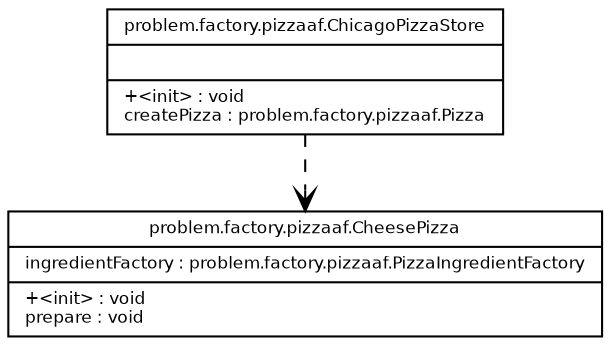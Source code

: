 digraph G {
fontname = "Bitstream Vera Sans"
fontsize = 8
node [
fontname = "Bitstream Vera Sans"
fontsize = 8
shape = "record"
]
edge [
fontname = "Bitstream Vera Sans"
fontsize = 8
]
problemfactorypizzaafChicagoPizzaStore [
label = "{problem.factory.pizzaaf.ChicagoPizzaStore||+\<init\> : void\lcreatePizza : problem.factory.pizzaaf.Pizza\l}"
]
problemfactorypizzaafCheesePizza [
label = "{problem.factory.pizzaaf.CheesePizza|ingredientFactory : problem.factory.pizzaaf.PizzaIngredientFactory\l|+\<init\> : void\lprepare : void\l}"
]
edge [ arrowhead = "empty", style = "none" ]
edge [ arrowhead = "empty", style = "dashed" ]
edge [ arrowhead = "vee", style = "dashed" ]
problemfactorypizzaafChicagoPizzaStore -> problemfactorypizzaafCheesePizza
edge [ arrowhead = "vee", style = "none" ]
}
